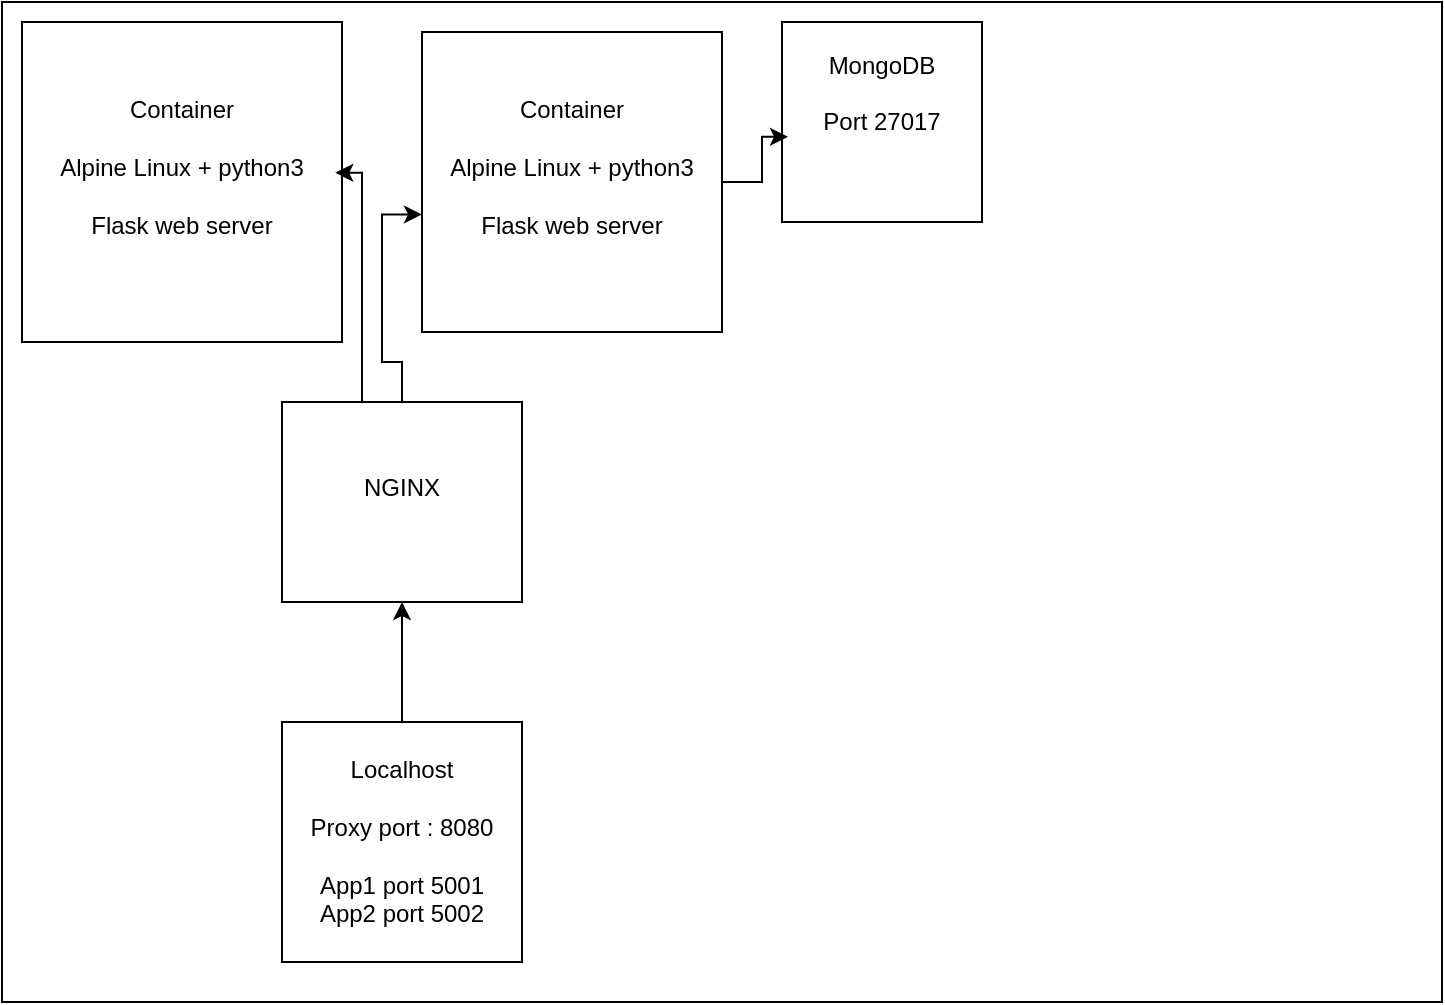 <mxfile version="26.0.6">
  <diagram name="Page-1" id="B7iBly00r1M10-yXypeE">
    <mxGraphModel dx="1195" dy="658" grid="1" gridSize="10" guides="1" tooltips="1" connect="1" arrows="1" fold="1" page="1" pageScale="1" pageWidth="850" pageHeight="1100" math="0" shadow="0">
      <root>
        <mxCell id="0" />
        <mxCell id="1" parent="0" />
        <mxCell id="bLaivBeO2kU0AsJOEq1G-1" value="" style="rounded=0;whiteSpace=wrap;html=1;" parent="1" vertex="1">
          <mxGeometry x="110" y="190" width="720" height="500" as="geometry" />
        </mxCell>
        <mxCell id="bLaivBeO2kU0AsJOEq1G-2" value="&lt;div&gt;Container&lt;/div&gt;&lt;div&gt;&lt;br&gt;&lt;/div&gt;&lt;div&gt;Alpine Linux + python3&lt;/div&gt;&lt;div&gt;&lt;br&gt;&lt;/div&gt;&lt;div&gt;Flask web server&lt;/div&gt;&lt;div&gt;&lt;br&gt;&lt;/div&gt;" style="whiteSpace=wrap;html=1;aspect=fixed;" parent="1" vertex="1">
          <mxGeometry x="320" y="205" width="150" height="150" as="geometry" />
        </mxCell>
        <mxCell id="kfzyKHz202Gi02qHzqS_-1" value="MongoDB&lt;div&gt;&lt;br&gt;&lt;/div&gt;&lt;div&gt;Port 27017&lt;/div&gt;&lt;div&gt;&lt;br&gt;&lt;/div&gt;&lt;div&gt;&amp;nbsp;&lt;br&gt;&lt;/div&gt;" style="whiteSpace=wrap;html=1;aspect=fixed;" parent="1" vertex="1">
          <mxGeometry x="500" y="200" width="100" height="100" as="geometry" />
        </mxCell>
        <mxCell id="SxR1KS9WynTYfv9ovRZq-8" style="edgeStyle=orthogonalEdgeStyle;rounded=0;orthogonalLoop=1;jettySize=auto;html=1;" edge="1" parent="1" source="40BUUrwjcpZY6FBePm1L-3" target="SxR1KS9WynTYfv9ovRZq-4">
          <mxGeometry relative="1" as="geometry">
            <Array as="points">
              <mxPoint x="310" y="510" />
              <mxPoint x="310" y="510" />
            </Array>
          </mxGeometry>
        </mxCell>
        <mxCell id="40BUUrwjcpZY6FBePm1L-3" value="&lt;div&gt;Localhost &lt;br&gt;&lt;/div&gt;&lt;br&gt;&lt;div&gt;Proxy port : 8080&lt;br&gt;&lt;/div&gt;&lt;div&gt;&lt;br&gt;&lt;/div&gt;&lt;div&gt;App1 port 5001&lt;/div&gt;App2 port 5002" style="rounded=0;whiteSpace=wrap;html=1;" parent="1" vertex="1">
          <mxGeometry x="250" y="550" width="120" height="120" as="geometry" />
        </mxCell>
        <mxCell id="SxR1KS9WynTYfv9ovRZq-1" value="&lt;div&gt;Container&lt;/div&gt;&lt;div&gt;&lt;br&gt;&lt;/div&gt;&lt;div&gt;Alpine Linux + python3&lt;/div&gt;&lt;div&gt;&lt;br&gt;&lt;/div&gt;&lt;div&gt;Flask web server&lt;/div&gt;&lt;div&gt;&lt;br&gt;&lt;/div&gt;" style="whiteSpace=wrap;html=1;aspect=fixed;" vertex="1" parent="1">
          <mxGeometry x="120" y="200" width="160" height="160" as="geometry" />
        </mxCell>
        <mxCell id="SxR1KS9WynTYfv9ovRZq-2" style="edgeStyle=orthogonalEdgeStyle;rounded=0;orthogonalLoop=1;jettySize=auto;html=1;entryX=0.03;entryY=0.574;entryDx=0;entryDy=0;entryPerimeter=0;" edge="1" parent="1" source="bLaivBeO2kU0AsJOEq1G-2" target="kfzyKHz202Gi02qHzqS_-1">
          <mxGeometry relative="1" as="geometry" />
        </mxCell>
        <mxCell id="SxR1KS9WynTYfv9ovRZq-4" value="&lt;div&gt;NGINX&lt;/div&gt;&lt;div&gt;&lt;br&gt;&lt;/div&gt;" style="rounded=0;whiteSpace=wrap;html=1;" vertex="1" parent="1">
          <mxGeometry x="250" y="390" width="120" height="100" as="geometry" />
        </mxCell>
        <mxCell id="SxR1KS9WynTYfv9ovRZq-5" style="edgeStyle=orthogonalEdgeStyle;rounded=0;orthogonalLoop=1;jettySize=auto;html=1;entryX=0.979;entryY=0.471;entryDx=0;entryDy=0;entryPerimeter=0;" edge="1" parent="1" target="SxR1KS9WynTYfv9ovRZq-1">
          <mxGeometry relative="1" as="geometry">
            <mxPoint x="290" y="390" as="sourcePoint" />
            <mxPoint x="290" y="273.6" as="targetPoint" />
            <Array as="points">
              <mxPoint x="290" y="275" />
            </Array>
          </mxGeometry>
        </mxCell>
        <mxCell id="SxR1KS9WynTYfv9ovRZq-6" style="edgeStyle=orthogonalEdgeStyle;rounded=0;orthogonalLoop=1;jettySize=auto;html=1;entryX=0;entryY=0.608;entryDx=0;entryDy=0;entryPerimeter=0;" edge="1" parent="1" source="SxR1KS9WynTYfv9ovRZq-4" target="bLaivBeO2kU0AsJOEq1G-2">
          <mxGeometry relative="1" as="geometry" />
        </mxCell>
      </root>
    </mxGraphModel>
  </diagram>
</mxfile>
